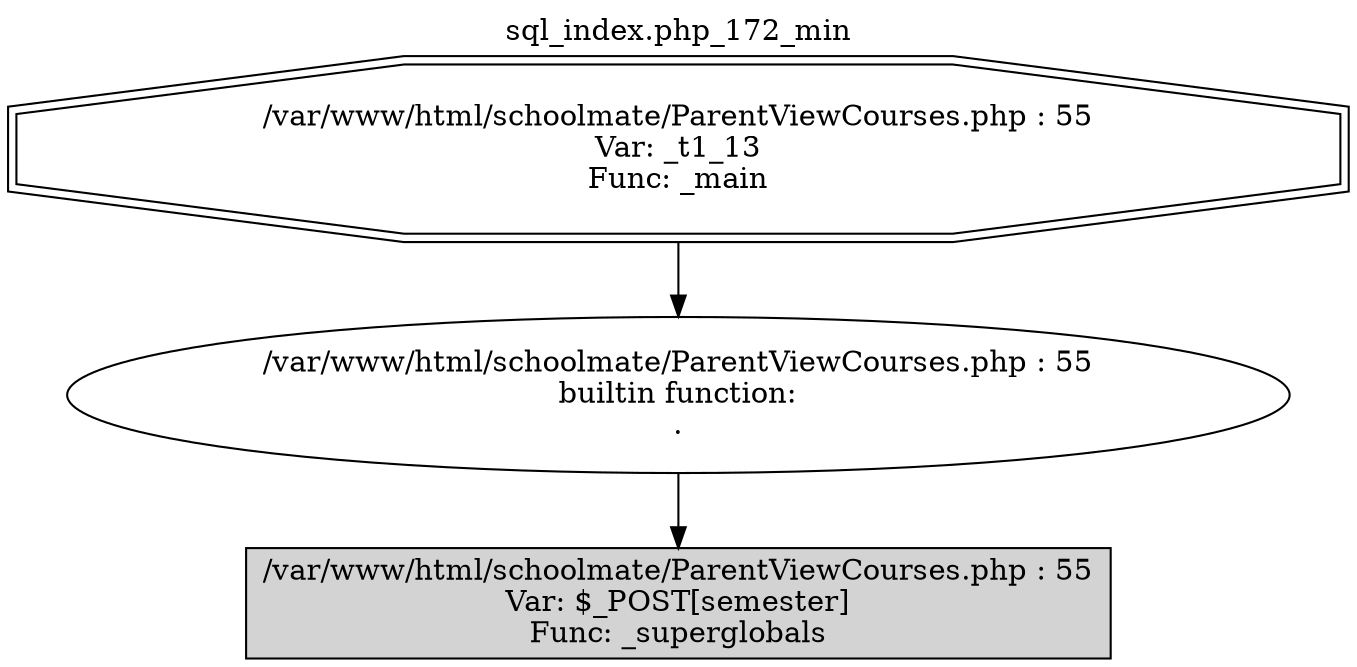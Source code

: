 digraph cfg {
  label="sql_index.php_172_min";
  labelloc=t;
  n1 [shape=doubleoctagon, label="/var/www/html/schoolmate/ParentViewCourses.php : 55\nVar: _t1_13\nFunc: _main\n"];
  n2 [shape=ellipse, label="/var/www/html/schoolmate/ParentViewCourses.php : 55\nbuiltin function:\n.\n"];
  n3 [shape=box, label="/var/www/html/schoolmate/ParentViewCourses.php : 55\nVar: $_POST[semester]\nFunc: _superglobals\n",style=filled];
  n1 -> n2;
  n2 -> n3;
}
